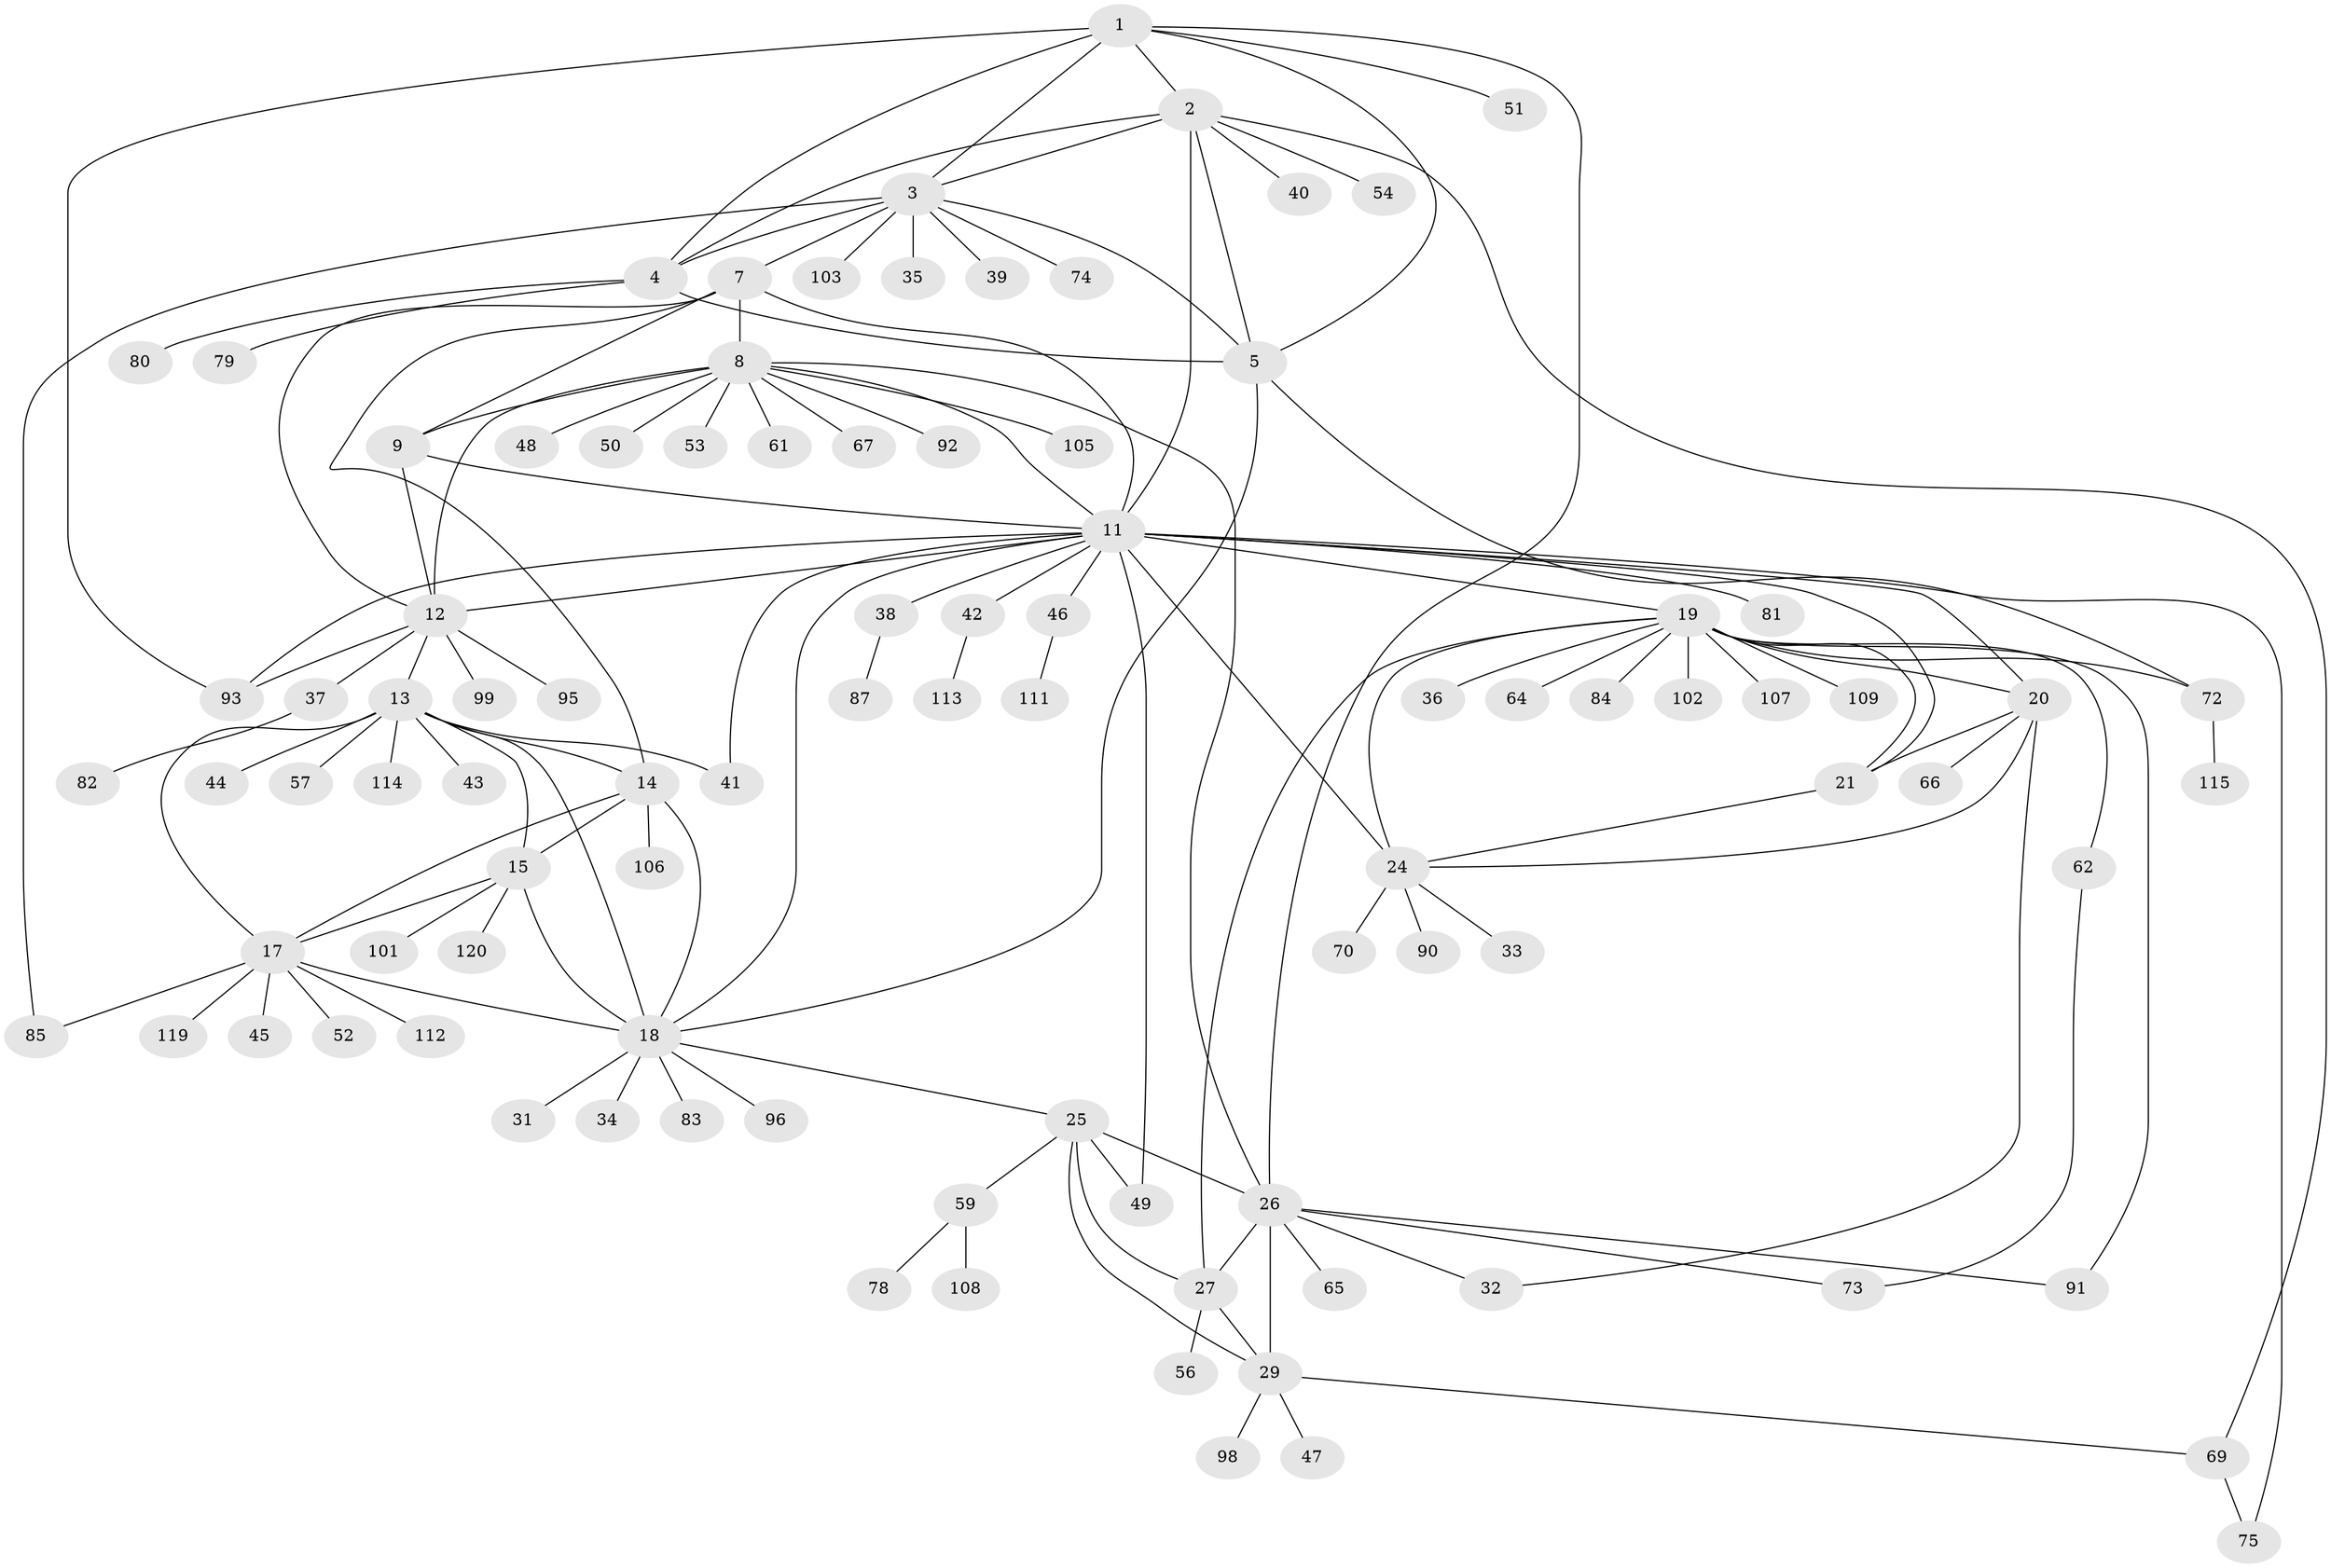 // original degree distribution, {9: 0.058333333333333334, 10: 0.016666666666666666, 11: 0.025, 7: 0.041666666666666664, 8: 0.05, 5: 0.025, 13: 0.008333333333333333, 15: 0.008333333333333333, 6: 0.016666666666666666, 1: 0.55, 2: 0.15, 3: 0.05}
// Generated by graph-tools (version 1.1) at 2025/11/02/27/25 16:11:29]
// undirected, 94 vertices, 138 edges
graph export_dot {
graph [start="1"]
  node [color=gray90,style=filled];
  1 [super="+117"];
  2 [super="+94"];
  3 [super="+76"];
  4 [super="+6"];
  5 [super="+104"];
  7 [super="+97"];
  8 [super="+10"];
  9;
  11 [super="+23"];
  12 [super="+86"];
  13 [super="+16"];
  14;
  15 [super="+89"];
  17 [super="+58"];
  18 [super="+68"];
  19 [super="+22"];
  20 [super="+118"];
  21;
  24 [super="+55"];
  25 [super="+110"];
  26 [super="+30"];
  27 [super="+28"];
  29 [super="+60"];
  31;
  32;
  33;
  34;
  35;
  36;
  37;
  38 [super="+71"];
  39;
  40 [super="+63"];
  41;
  42;
  43;
  44;
  45;
  46;
  47 [super="+88"];
  48;
  49;
  50;
  51;
  52;
  53;
  54;
  56;
  57;
  59;
  61;
  62;
  64;
  65;
  66;
  67;
  69;
  70;
  72;
  73 [super="+77"];
  74;
  75;
  78;
  79;
  80;
  81 [super="+116"];
  82;
  83;
  84;
  85;
  87;
  90;
  91;
  92;
  93 [super="+100"];
  95;
  96;
  98;
  99;
  101;
  102;
  103;
  105;
  106;
  107;
  108;
  109;
  111;
  112;
  113;
  114;
  115;
  119;
  120;
  1 -- 2;
  1 -- 3;
  1 -- 4 [weight=2];
  1 -- 5;
  1 -- 51;
  1 -- 26;
  1 -- 93;
  2 -- 3;
  2 -- 4 [weight=2];
  2 -- 5;
  2 -- 40;
  2 -- 54;
  2 -- 69;
  2 -- 11;
  3 -- 4 [weight=2];
  3 -- 5;
  3 -- 7;
  3 -- 35;
  3 -- 39;
  3 -- 74;
  3 -- 85;
  3 -- 103;
  4 -- 5 [weight=2];
  4 -- 79;
  4 -- 80;
  5 -- 18;
  5 -- 72;
  7 -- 8 [weight=2];
  7 -- 9;
  7 -- 11;
  7 -- 12;
  7 -- 14;
  8 -- 9 [weight=2];
  8 -- 11 [weight=2];
  8 -- 12 [weight=2];
  8 -- 48;
  8 -- 53;
  8 -- 67;
  8 -- 92;
  8 -- 105;
  8 -- 50;
  8 -- 26;
  8 -- 61;
  9 -- 11;
  9 -- 12;
  11 -- 12;
  11 -- 41;
  11 -- 38;
  11 -- 42;
  11 -- 75;
  11 -- 46;
  11 -- 49;
  11 -- 18;
  11 -- 19 [weight=2];
  11 -- 20;
  11 -- 21;
  11 -- 81;
  11 -- 24;
  11 -- 93;
  12 -- 37;
  12 -- 93;
  12 -- 95;
  12 -- 99;
  12 -- 13;
  13 -- 14 [weight=2];
  13 -- 15 [weight=2];
  13 -- 17 [weight=2];
  13 -- 18 [weight=2];
  13 -- 43;
  13 -- 44;
  13 -- 57;
  13 -- 114;
  13 -- 41;
  14 -- 15;
  14 -- 17;
  14 -- 18;
  14 -- 106;
  15 -- 17;
  15 -- 18;
  15 -- 101;
  15 -- 120;
  17 -- 18;
  17 -- 45;
  17 -- 52;
  17 -- 112;
  17 -- 85;
  17 -- 119;
  18 -- 25;
  18 -- 31;
  18 -- 34;
  18 -- 83;
  18 -- 96;
  19 -- 20 [weight=2];
  19 -- 21 [weight=2];
  19 -- 24 [weight=2];
  19 -- 62;
  19 -- 72;
  19 -- 91;
  19 -- 107;
  19 -- 109;
  19 -- 64;
  19 -- 36;
  19 -- 102;
  19 -- 84;
  19 -- 27;
  20 -- 21;
  20 -- 24;
  20 -- 32;
  20 -- 66;
  21 -- 24;
  24 -- 33;
  24 -- 70;
  24 -- 90;
  25 -- 26 [weight=2];
  25 -- 27 [weight=2];
  25 -- 29;
  25 -- 49;
  25 -- 59;
  26 -- 27 [weight=4];
  26 -- 29 [weight=2];
  26 -- 32;
  26 -- 73;
  26 -- 65;
  26 -- 91;
  27 -- 29 [weight=2];
  27 -- 56;
  29 -- 47;
  29 -- 69;
  29 -- 98;
  37 -- 82;
  38 -- 87;
  42 -- 113;
  46 -- 111;
  59 -- 78;
  59 -- 108;
  62 -- 73;
  69 -- 75;
  72 -- 115;
}
